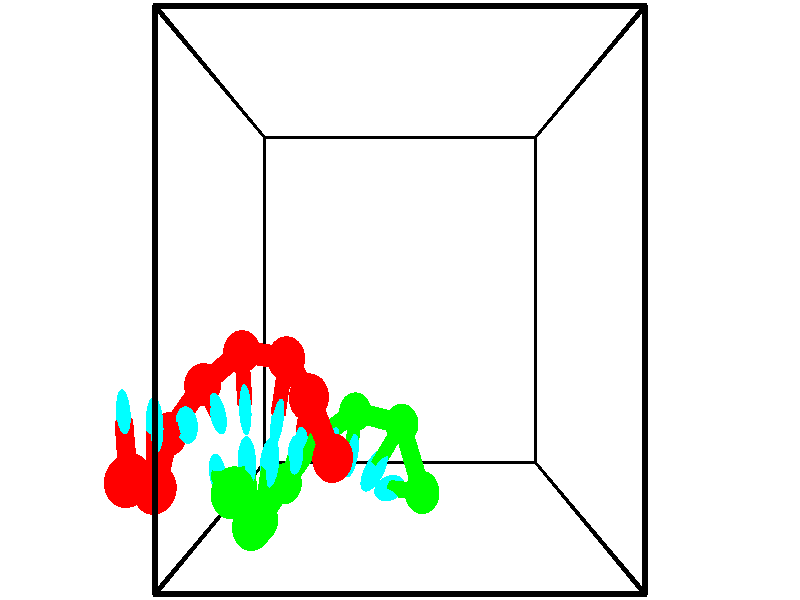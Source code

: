 // switches for output
#declare DRAW_BASES = 1; // possible values are 0, 1; only relevant for DNA ribbons
#declare DRAW_BASES_TYPE = 3; // possible values are 1, 2, 3; only relevant for DNA ribbons
#declare DRAW_FOG = 0; // set to 1 to enable fog

#include "colors.inc"

#include "transforms.inc"
background { rgb <1, 1, 1>}

#default {
   normal{
       ripples 0.25
       frequency 0.20
       turbulence 0.2
       lambda 5
   }
	finish {
		phong 0.1
		phong_size 40.
	}
}

// original window dimensions: 1024x640


// camera settings

camera {
	sky <-0, 1, 0>
	up <-0, 1, 0>
	right 1.6 * <1, 0, 0>
	location <2.5, 2.5, 11.1562>
	look_at <2.5, 2.5, 2.5>
	direction <0, 0, -8.6562>
	angle 67.0682
}


# declare cpy_camera_pos = <2.5, 2.5, 11.1562>;
# if (DRAW_FOG = 1)
fog {
	fog_type 2
	up vnormalize(cpy_camera_pos)
	color rgbt<1,1,1,0.3>
	distance 1e-5
	fog_alt 3e-3
	fog_offset 4
}
# end


// LIGHTS

# declare lum = 6;
global_settings {
	ambient_light rgb lum * <0.05, 0.05, 0.05>
	max_trace_level 15
}# declare cpy_direct_light_amount = 0.25;
light_source
{	1000 * <-1, -1, 1>,
	rgb lum * cpy_direct_light_amount
	parallel
}

light_source
{	1000 * <1, 1, -1>,
	rgb lum * cpy_direct_light_amount
	parallel
}

// strand 0

// nucleotide -1

// particle -1
sphere {
	<-0.570648, 0.800043, 4.329318> 0.250000
	pigment { color rgbt <1,0,0,0> }
	no_shadow
}
cylinder {
	<-0.702919, 1.108536, 4.111748>,  <-0.782282, 1.293631, 3.981206>, 0.100000
	pigment { color rgbt <1,0,0,0> }
	no_shadow
}
cylinder {
	<-0.702919, 1.108536, 4.111748>,  <-0.570648, 0.800043, 4.329318>, 0.100000
	pigment { color rgbt <1,0,0,0> }
	no_shadow
}

// particle -1
sphere {
	<-0.702919, 1.108536, 4.111748> 0.100000
	pigment { color rgbt <1,0,0,0> }
	no_shadow
}
sphere {
	0, 1
	scale<0.080000,0.200000,0.300000>
	matrix <0.886433, 0.056037, -0.459452,
		-0.323864, -0.634084, -0.702175,
		-0.330679, 0.771231, -0.543924,
		-0.802123, 1.339905, 3.948570>
	pigment { color rgbt <0,1,1,0> }
	no_shadow
}
cylinder {
	<-0.557425, 0.523287, 3.612146>,  <-0.570648, 0.800043, 4.329318>, 0.130000
	pigment { color rgbt <1,0,0,0> }
	no_shadow
}

// nucleotide -1

// particle -1
sphere {
	<-0.557425, 0.523287, 3.612146> 0.250000
	pigment { color rgbt <1,0,0,0> }
	no_shadow
}
cylinder {
	<-0.536655, 0.917450, 3.676987>,  <-0.524194, 1.153948, 3.715891>, 0.100000
	pigment { color rgbt <1,0,0,0> }
	no_shadow
}
cylinder {
	<-0.536655, 0.917450, 3.676987>,  <-0.557425, 0.523287, 3.612146>, 0.100000
	pigment { color rgbt <1,0,0,0> }
	no_shadow
}

// particle -1
sphere {
	<-0.536655, 0.917450, 3.676987> 0.100000
	pigment { color rgbt <1,0,0,0> }
	no_shadow
}
sphere {
	0, 1
	scale<0.080000,0.200000,0.300000>
	matrix <0.750544, 0.068571, -0.657254,
		-0.658778, 0.155791, -0.736031,
		0.051924, 0.985407, 0.162101,
		-0.521078, 1.213072, 3.725617>
	pigment { color rgbt <0,1,1,0> }
	no_shadow
}
cylinder {
	<-0.659326, 0.972636, 2.933486>,  <-0.557425, 0.523287, 3.612146>, 0.130000
	pigment { color rgbt <1,0,0,0> }
	no_shadow
}

// nucleotide -1

// particle -1
sphere {
	<-0.659326, 0.972636, 2.933486> 0.250000
	pigment { color rgbt <1,0,0,0> }
	no_shadow
}
cylinder {
	<-0.411915, 1.084259, 3.227303>,  <-0.263468, 1.151233, 3.403592>, 0.100000
	pigment { color rgbt <1,0,0,0> }
	no_shadow
}
cylinder {
	<-0.411915, 1.084259, 3.227303>,  <-0.659326, 0.972636, 2.933486>, 0.100000
	pigment { color rgbt <1,0,0,0> }
	no_shadow
}

// particle -1
sphere {
	<-0.411915, 1.084259, 3.227303> 0.100000
	pigment { color rgbt <1,0,0,0> }
	no_shadow
}
sphere {
	0, 1
	scale<0.080000,0.200000,0.300000>
	matrix <0.725251, 0.156989, -0.670348,
		-0.302380, 0.947355, -0.105284,
		0.618529, 0.279057, 0.734540,
		-0.226356, 1.167976, 3.447665>
	pigment { color rgbt <0,1,1,0> }
	no_shadow
}
cylinder {
	<-0.278214, 1.508022, 2.648730>,  <-0.659326, 0.972636, 2.933486>, 0.130000
	pigment { color rgbt <1,0,0,0> }
	no_shadow
}

// nucleotide -1

// particle -1
sphere {
	<-0.278214, 1.508022, 2.648730> 0.250000
	pigment { color rgbt <1,0,0,0> }
	no_shadow
}
cylinder {
	<-0.067253, 1.361038, 2.955147>,  <0.059324, 1.272848, 3.138997>, 0.100000
	pigment { color rgbt <1,0,0,0> }
	no_shadow
}
cylinder {
	<-0.067253, 1.361038, 2.955147>,  <-0.278214, 1.508022, 2.648730>, 0.100000
	pigment { color rgbt <1,0,0,0> }
	no_shadow
}

// particle -1
sphere {
	<-0.067253, 1.361038, 2.955147> 0.100000
	pigment { color rgbt <1,0,0,0> }
	no_shadow
}
sphere {
	0, 1
	scale<0.080000,0.200000,0.300000>
	matrix <0.842499, 0.109737, -0.527403,
		0.109737, 0.923542, 0.367460,
		0.527403, -0.367460, 0.766041,
		0.090968, 1.250800, 3.184959>
	pigment { color rgbt <0,1,1,0> }
	no_shadow
}
cylinder {
	<0.291446, 1.899250, 2.728996>,  <-0.278214, 1.508022, 2.648730>, 0.130000
	pigment { color rgbt <1,0,0,0> }
	no_shadow
}

// nucleotide -1

// particle -1
sphere {
	<0.291446, 1.899250, 2.728996> 0.250000
	pigment { color rgbt <1,0,0,0> }
	no_shadow
}
cylinder {
	<0.361446, 1.543190, 2.897285>,  <0.403447, 1.329554, 2.998259>, 0.100000
	pigment { color rgbt <1,0,0,0> }
	no_shadow
}
cylinder {
	<0.361446, 1.543190, 2.897285>,  <0.291446, 1.899250, 2.728996>, 0.100000
	pigment { color rgbt <1,0,0,0> }
	no_shadow
}

// particle -1
sphere {
	<0.361446, 1.543190, 2.897285> 0.100000
	pigment { color rgbt <1,0,0,0> }
	no_shadow
}
sphere {
	0, 1
	scale<0.080000,0.200000,0.300000>
	matrix <0.952268, 0.044473, -0.302005,
		0.250119, 0.453493, 0.855444,
		0.175001, -0.890150, 0.420723,
		0.413947, 1.276145, 3.023502>
	pigment { color rgbt <0,1,1,0> }
	no_shadow
}
cylinder {
	<0.963079, 1.840439, 2.992319>,  <0.291446, 1.899250, 2.728996>, 0.130000
	pigment { color rgbt <1,0,0,0> }
	no_shadow
}

// nucleotide -1

// particle -1
sphere {
	<0.963079, 1.840439, 2.992319> 0.250000
	pigment { color rgbt <1,0,0,0> }
	no_shadow
}
cylinder {
	<0.892574, 1.446709, 2.989906>,  <0.850271, 1.210471, 2.988459>, 0.100000
	pigment { color rgbt <1,0,0,0> }
	no_shadow
}
cylinder {
	<0.892574, 1.446709, 2.989906>,  <0.963079, 1.840439, 2.992319>, 0.100000
	pigment { color rgbt <1,0,0,0> }
	no_shadow
}

// particle -1
sphere {
	<0.892574, 1.446709, 2.989906> 0.100000
	pigment { color rgbt <1,0,0,0> }
	no_shadow
}
sphere {
	0, 1
	scale<0.080000,0.200000,0.300000>
	matrix <0.938161, -0.166134, -0.303732,
		0.297969, -0.059195, 0.952739,
		-0.176262, -0.984325, -0.006031,
		0.839696, 1.151411, 2.988097>
	pigment { color rgbt <0,1,1,0> }
	no_shadow
}
cylinder {
	<1.350626, 1.476579, 3.534817>,  <0.963079, 1.840439, 2.992319>, 0.130000
	pigment { color rgbt <1,0,0,0> }
	no_shadow
}

// nucleotide -1

// particle -1
sphere {
	<1.350626, 1.476579, 3.534817> 0.250000
	pigment { color rgbt <1,0,0,0> }
	no_shadow
}
cylinder {
	<1.261837, 1.213379, 3.246994>,  <1.208564, 1.055459, 3.074300>, 0.100000
	pigment { color rgbt <1,0,0,0> }
	no_shadow
}
cylinder {
	<1.261837, 1.213379, 3.246994>,  <1.350626, 1.476579, 3.534817>, 0.100000
	pigment { color rgbt <1,0,0,0> }
	no_shadow
}

// particle -1
sphere {
	<1.261837, 1.213379, 3.246994> 0.100000
	pigment { color rgbt <1,0,0,0> }
	no_shadow
}
sphere {
	0, 1
	scale<0.080000,0.200000,0.300000>
	matrix <0.944856, -0.327389, 0.007907,
		-0.240778, -0.678123, 0.694388,
		-0.221973, -0.658001, -0.719557,
		1.195245, 1.015979, 3.031127>
	pigment { color rgbt <0,1,1,0> }
	no_shadow
}
cylinder {
	<1.666241, 0.867690, 3.675568>,  <1.350626, 1.476579, 3.534817>, 0.130000
	pigment { color rgbt <1,0,0,0> }
	no_shadow
}

// nucleotide -1

// particle -1
sphere {
	<1.666241, 0.867690, 3.675568> 0.250000
	pigment { color rgbt <1,0,0,0> }
	no_shadow
}
cylinder {
	<1.606697, 0.870865, 3.280037>,  <1.570971, 0.872770, 3.042719>, 0.100000
	pigment { color rgbt <1,0,0,0> }
	no_shadow
}
cylinder {
	<1.606697, 0.870865, 3.280037>,  <1.666241, 0.867690, 3.675568>, 0.100000
	pigment { color rgbt <1,0,0,0> }
	no_shadow
}

// particle -1
sphere {
	<1.606697, 0.870865, 3.280037> 0.100000
	pigment { color rgbt <1,0,0,0> }
	no_shadow
}
sphere {
	0, 1
	scale<0.080000,0.200000,0.300000>
	matrix <0.879260, -0.456506, -0.136030,
		-0.452485, -0.889685, 0.060978,
		-0.148860, 0.007936, -0.988826,
		1.562039, 0.873246, 2.983389>
	pigment { color rgbt <0,1,1,0> }
	no_shadow
}
// strand 1

// nucleotide -1

// particle -1
sphere {
	<2.817491, 0.194305, 2.472391> 0.250000
	pigment { color rgbt <0,1,0,0> }
	no_shadow
}
cylinder {
	<2.542643, 0.149933, 2.185181>,  <2.377734, 0.123310, 2.012855>, 0.100000
	pigment { color rgbt <0,1,0,0> }
	no_shadow
}
cylinder {
	<2.542643, 0.149933, 2.185181>,  <2.817491, 0.194305, 2.472391>, 0.100000
	pigment { color rgbt <0,1,0,0> }
	no_shadow
}

// particle -1
sphere {
	<2.542643, 0.149933, 2.185181> 0.100000
	pigment { color rgbt <0,1,0,0> }
	no_shadow
}
sphere {
	0, 1
	scale<0.080000,0.200000,0.300000>
	matrix <-0.515457, 0.770910, 0.374170,
		0.512026, 0.627211, -0.586887,
		-0.687120, -0.110930, -0.718025,
		2.336507, 0.116654, 1.969773>
	pigment { color rgbt <0,1,1,0> }
	no_shadow
}
cylinder {
	<2.526088, 0.949947, 2.094541>,  <2.817491, 0.194305, 2.472391>, 0.130000
	pigment { color rgbt <0,1,0,0> }
	no_shadow
}

// nucleotide -1

// particle -1
sphere {
	<2.526088, 0.949947, 2.094541> 0.250000
	pigment { color rgbt <0,1,0,0> }
	no_shadow
}
cylinder {
	<2.290979, 0.628036, 2.127670>,  <2.149914, 0.434890, 2.147548>, 0.100000
	pigment { color rgbt <0,1,0,0> }
	no_shadow
}
cylinder {
	<2.290979, 0.628036, 2.127670>,  <2.526088, 0.949947, 2.094541>, 0.100000
	pigment { color rgbt <0,1,0,0> }
	no_shadow
}

// particle -1
sphere {
	<2.290979, 0.628036, 2.127670> 0.100000
	pigment { color rgbt <0,1,0,0> }
	no_shadow
}
sphere {
	0, 1
	scale<0.080000,0.200000,0.300000>
	matrix <-0.648614, 0.529940, 0.546317,
		-0.483554, 0.267390, -0.833473,
		-0.587771, -0.804777, 0.082822,
		2.114648, 0.386603, 2.152517>
	pigment { color rgbt <0,1,1,0> }
	no_shadow
}
cylinder {
	<1.806109, 1.053558, 1.797039>,  <2.526088, 0.949947, 2.094541>, 0.130000
	pigment { color rgbt <0,1,0,0> }
	no_shadow
}

// nucleotide -1

// particle -1
sphere {
	<1.806109, 1.053558, 1.797039> 0.250000
	pigment { color rgbt <0,1,0,0> }
	no_shadow
}
cylinder {
	<1.795134, 0.801529, 2.107460>,  <1.788548, 0.650312, 2.293712>, 0.100000
	pigment { color rgbt <0,1,0,0> }
	no_shadow
}
cylinder {
	<1.795134, 0.801529, 2.107460>,  <1.806109, 1.053558, 1.797039>, 0.100000
	pigment { color rgbt <0,1,0,0> }
	no_shadow
}

// particle -1
sphere {
	<1.795134, 0.801529, 2.107460> 0.100000
	pigment { color rgbt <0,1,0,0> }
	no_shadow
}
sphere {
	0, 1
	scale<0.080000,0.200000,0.300000>
	matrix <-0.893166, 0.364077, 0.264012,
		-0.448889, -0.685899, -0.572749,
		-0.027439, -0.630072, 0.776052,
		1.786902, 0.612507, 2.340276>
	pigment { color rgbt <0,1,1,0> }
	no_shadow
}
cylinder {
	<1.170275, 0.666043, 1.744666>,  <1.806109, 1.053558, 1.797039>, 0.130000
	pigment { color rgbt <0,1,0,0> }
	no_shadow
}

// nucleotide -1

// particle -1
sphere {
	<1.170275, 0.666043, 1.744666> 0.250000
	pigment { color rgbt <0,1,0,0> }
	no_shadow
}
cylinder {
	<1.300810, 0.708084, 2.120422>,  <1.379131, 0.733309, 2.345876>, 0.100000
	pigment { color rgbt <0,1,0,0> }
	no_shadow
}
cylinder {
	<1.300810, 0.708084, 2.120422>,  <1.170275, 0.666043, 1.744666>, 0.100000
	pigment { color rgbt <0,1,0,0> }
	no_shadow
}

// particle -1
sphere {
	<1.300810, 0.708084, 2.120422> 0.100000
	pigment { color rgbt <0,1,0,0> }
	no_shadow
}
sphere {
	0, 1
	scale<0.080000,0.200000,0.300000>
	matrix <-0.937366, 0.164098, 0.307273,
		-0.121857, -0.980829, 0.152072,
		0.326337, 0.105103, 0.939392,
		1.398711, 0.739615, 2.402240>
	pigment { color rgbt <0,1,1,0> }
	no_shadow
}
cylinder {
	<0.779318, 0.213827, 2.135568>,  <1.170275, 0.666043, 1.744666>, 0.130000
	pigment { color rgbt <0,1,0,0> }
	no_shadow
}

// nucleotide -1

// particle -1
sphere {
	<0.779318, 0.213827, 2.135568> 0.250000
	pigment { color rgbt <0,1,0,0> }
	no_shadow
}
cylinder {
	<0.914425, 0.475311, 2.406441>,  <0.995489, 0.632202, 2.568964>, 0.100000
	pigment { color rgbt <0,1,0,0> }
	no_shadow
}
cylinder {
	<0.914425, 0.475311, 2.406441>,  <0.779318, 0.213827, 2.135568>, 0.100000
	pigment { color rgbt <0,1,0,0> }
	no_shadow
}

// particle -1
sphere {
	<0.914425, 0.475311, 2.406441> 0.100000
	pigment { color rgbt <0,1,0,0> }
	no_shadow
}
sphere {
	0, 1
	scale<0.080000,0.200000,0.300000>
	matrix <-0.882725, -0.029693, 0.468951,
		0.326666, -0.756162, 0.567018,
		0.337766, 0.653711, 0.677182,
		1.015755, 0.671425, 2.609596>
	pigment { color rgbt <0,1,1,0> }
	no_shadow
}
cylinder {
	<0.555325, -0.051632, 2.785451>,  <0.779318, 0.213827, 2.135568>, 0.130000
	pigment { color rgbt <0,1,0,0> }
	no_shadow
}

// nucleotide -1

// particle -1
sphere {
	<0.555325, -0.051632, 2.785451> 0.250000
	pigment { color rgbt <0,1,0,0> }
	no_shadow
}
cylinder {
	<0.639372, 0.337875, 2.820381>,  <0.689800, 0.571580, 2.841339>, 0.100000
	pigment { color rgbt <0,1,0,0> }
	no_shadow
}
cylinder {
	<0.639372, 0.337875, 2.820381>,  <0.555325, -0.051632, 2.785451>, 0.100000
	pigment { color rgbt <0,1,0,0> }
	no_shadow
}

// particle -1
sphere {
	<0.639372, 0.337875, 2.820381> 0.100000
	pigment { color rgbt <0,1,0,0> }
	no_shadow
}
sphere {
	0, 1
	scale<0.080000,0.200000,0.300000>
	matrix <-0.715516, 0.092292, 0.692473,
		0.666249, -0.207982, 0.716139,
		0.210116, 0.973769, 0.087325,
		0.702407, 0.630006, 2.846579>
	pigment { color rgbt <0,1,1,0> }
	no_shadow
}
cylinder {
	<0.649829, 0.137774, 3.577117>,  <0.555325, -0.051632, 2.785451>, 0.130000
	pigment { color rgbt <0,1,0,0> }
	no_shadow
}

// nucleotide -1

// particle -1
sphere {
	<0.649829, 0.137774, 3.577117> 0.250000
	pigment { color rgbt <0,1,0,0> }
	no_shadow
}
cylinder {
	<0.555798, 0.469452, 3.374268>,  <0.499379, 0.668459, 3.252558>, 0.100000
	pigment { color rgbt <0,1,0,0> }
	no_shadow
}
cylinder {
	<0.555798, 0.469452, 3.374268>,  <0.649829, 0.137774, 3.577117>, 0.100000
	pigment { color rgbt <0,1,0,0> }
	no_shadow
}

// particle -1
sphere {
	<0.555798, 0.469452, 3.374268> 0.100000
	pigment { color rgbt <0,1,0,0> }
	no_shadow
}
sphere {
	0, 1
	scale<0.080000,0.200000,0.300000>
	matrix <-0.757939, 0.170250, 0.629717,
		0.608496, 0.532401, 0.588457,
		-0.235078, 0.829195, -0.507124,
		0.485274, 0.718210, 3.222131>
	pigment { color rgbt <0,1,1,0> }
	no_shadow
}
cylinder {
	<0.547731, 0.622263, 4.095537>,  <0.649829, 0.137774, 3.577117>, 0.130000
	pigment { color rgbt <0,1,0,0> }
	no_shadow
}

// nucleotide -1

// particle -1
sphere {
	<0.547731, 0.622263, 4.095537> 0.250000
	pigment { color rgbt <0,1,0,0> }
	no_shadow
}
cylinder {
	<0.340338, 0.646317, 3.754349>,  <0.215902, 0.660748, 3.549636>, 0.100000
	pigment { color rgbt <0,1,0,0> }
	no_shadow
}
cylinder {
	<0.340338, 0.646317, 3.754349>,  <0.547731, 0.622263, 4.095537>, 0.100000
	pigment { color rgbt <0,1,0,0> }
	no_shadow
}

// particle -1
sphere {
	<0.340338, 0.646317, 3.754349> 0.100000
	pigment { color rgbt <0,1,0,0> }
	no_shadow
}
sphere {
	0, 1
	scale<0.080000,0.200000,0.300000>
	matrix <-0.854958, -0.053808, 0.515899,
		-0.014874, 0.996739, 0.079310,
		-0.518484, 0.060133, -0.852970,
		0.184793, 0.664356, 3.498458>
	pigment { color rgbt <0,1,1,0> }
	no_shadow
}
// box output
cylinder {
	<0.000000, 0.000000, 0.000000>,  <5.000000, 0.000000, 0.000000>, 0.025000
	pigment { color rgbt <0,0,0,0> }
	no_shadow
}
cylinder {
	<0.000000, 0.000000, 0.000000>,  <0.000000, 5.000000, 0.000000>, 0.025000
	pigment { color rgbt <0,0,0,0> }
	no_shadow
}
cylinder {
	<0.000000, 0.000000, 0.000000>,  <0.000000, 0.000000, 5.000000>, 0.025000
	pigment { color rgbt <0,0,0,0> }
	no_shadow
}
cylinder {
	<5.000000, 5.000000, 5.000000>,  <0.000000, 5.000000, 5.000000>, 0.025000
	pigment { color rgbt <0,0,0,0> }
	no_shadow
}
cylinder {
	<5.000000, 5.000000, 5.000000>,  <5.000000, 0.000000, 5.000000>, 0.025000
	pigment { color rgbt <0,0,0,0> }
	no_shadow
}
cylinder {
	<5.000000, 5.000000, 5.000000>,  <5.000000, 5.000000, 0.000000>, 0.025000
	pigment { color rgbt <0,0,0,0> }
	no_shadow
}
cylinder {
	<0.000000, 0.000000, 5.000000>,  <0.000000, 5.000000, 5.000000>, 0.025000
	pigment { color rgbt <0,0,0,0> }
	no_shadow
}
cylinder {
	<0.000000, 0.000000, 5.000000>,  <5.000000, 0.000000, 5.000000>, 0.025000
	pigment { color rgbt <0,0,0,0> }
	no_shadow
}
cylinder {
	<5.000000, 5.000000, 0.000000>,  <0.000000, 5.000000, 0.000000>, 0.025000
	pigment { color rgbt <0,0,0,0> }
	no_shadow
}
cylinder {
	<5.000000, 5.000000, 0.000000>,  <5.000000, 0.000000, 0.000000>, 0.025000
	pigment { color rgbt <0,0,0,0> }
	no_shadow
}
cylinder {
	<5.000000, 0.000000, 5.000000>,  <5.000000, 0.000000, 0.000000>, 0.025000
	pigment { color rgbt <0,0,0,0> }
	no_shadow
}
cylinder {
	<0.000000, 5.000000, 0.000000>,  <0.000000, 5.000000, 5.000000>, 0.025000
	pigment { color rgbt <0,0,0,0> }
	no_shadow
}
// end of box output
